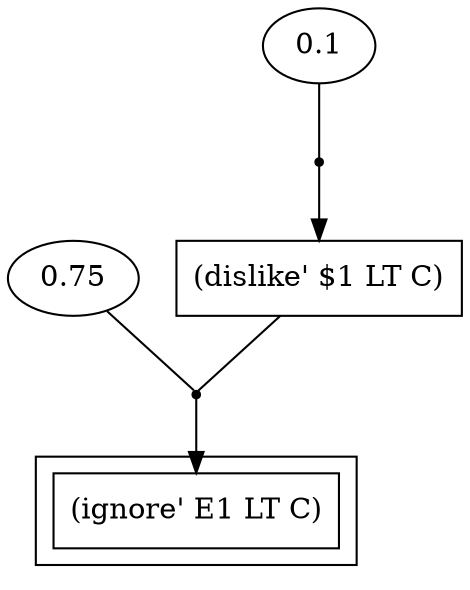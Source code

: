 digraph proof {
 graph [rankdir="TB"]
  e0 [label="0.75"];
  e1 [label="0.1"];
  i0 [shape=box label="(dislike' $1 LT C)"];
  r0 [shape=point];
  r0 -> o0
  i0 -> r0 [arrowhead=none]
  e0 -> r0 [arrowhead=none]
  r1 [shape=point];
  r1 -> i0
  e1 -> r1 [arrowhead=none]
 subgraph cluster {  o0 [shape=box label="(ignore' E1 LT C)"];
 }
}

